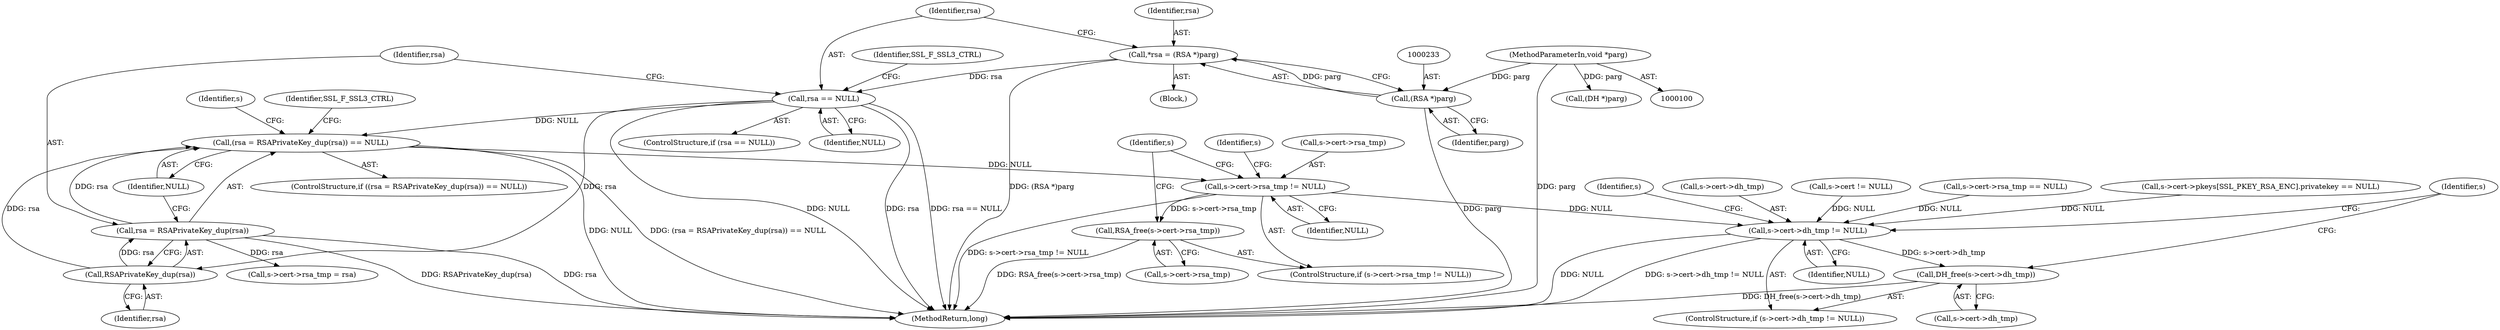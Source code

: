digraph "0_openssl_c5b831f21d0d29d1e517d139d9d101763f60c9a2@pointer" {
"1000259" [label="(Call,s->cert->rsa_tmp != NULL)"];
"1000246" [label="(Call,(rsa = RSAPrivateKey_dup(rsa)) == NULL)"];
"1000247" [label="(Call,rsa = RSAPrivateKey_dup(rsa))"];
"1000249" [label="(Call,RSAPrivateKey_dup(rsa))"];
"1000236" [label="(Call,rsa == NULL)"];
"1000230" [label="(Call,*rsa = (RSA *)parg)"];
"1000232" [label="(Call,(RSA *)parg)"];
"1000104" [label="(MethodParameterIn,void *parg)"];
"1000266" [label="(Call,RSA_free(s->cert->rsa_tmp))"];
"1000349" [label="(Call,s->cert->dh_tmp != NULL)"];
"1000356" [label="(Call,DH_free(s->cert->dh_tmp))"];
"1000296" [label="(Call,(DH *)parg)"];
"1000236" [label="(Call,rsa == NULL)"];
"1000249" [label="(Call,RSAPrivateKey_dup(rsa))"];
"1000230" [label="(Call,*rsa = (RSA *)parg)"];
"1000350" [label="(Call,s->cert->dh_tmp)"];
"1000365" [label="(Identifier,s)"];
"1000275" [label="(Identifier,s)"];
"1000266" [label="(Call,RSA_free(s->cert->rsa_tmp))"];
"1000184" [label="(Call,s->cert != NULL)"];
"1000251" [label="(Identifier,NULL)"];
"1000231" [label="(Identifier,rsa)"];
"1000356" [label="(Call,DH_free(s->cert->dh_tmp))"];
"1000235" [label="(ControlStructure,if (rsa == NULL))"];
"1000247" [label="(Call,rsa = RSAPrivateKey_dup(rsa))"];
"1000246" [label="(Call,(rsa = RSAPrivateKey_dup(rsa)) == NULL)"];
"1000254" [label="(Identifier,SSL_F_SSL3_CTRL)"];
"1000267" [label="(Call,s->cert->rsa_tmp)"];
"1000241" [label="(Identifier,SSL_F_SSL3_CTRL)"];
"1000228" [label="(Block,)"];
"1000190" [label="(Call,s->cert->rsa_tmp == NULL)"];
"1000260" [label="(Call,s->cert->rsa_tmp)"];
"1000248" [label="(Identifier,rsa)"];
"1000258" [label="(ControlStructure,if (s->cert->rsa_tmp != NULL))"];
"1000355" [label="(Identifier,NULL)"];
"1000245" [label="(ControlStructure,if ((rsa = RSAPrivateKey_dup(rsa)) == NULL))"];
"1000372" [label="(MethodReturn,long)"];
"1000349" [label="(Call,s->cert->dh_tmp != NULL)"];
"1000269" [label="(Identifier,s)"];
"1000104" [label="(MethodParameterIn,void *parg)"];
"1000262" [label="(Identifier,s)"];
"1000198" [label="(Call,s->cert->pkeys[SSL_PKEY_RSA_ENC].privatekey == NULL)"];
"1000250" [label="(Identifier,rsa)"];
"1000265" [label="(Identifier,NULL)"];
"1000272" [label="(Call,s->cert->rsa_tmp = rsa)"];
"1000238" [label="(Identifier,NULL)"];
"1000357" [label="(Call,s->cert->dh_tmp)"];
"1000234" [label="(Identifier,parg)"];
"1000232" [label="(Call,(RSA *)parg)"];
"1000237" [label="(Identifier,rsa)"];
"1000348" [label="(ControlStructure,if (s->cert->dh_tmp != NULL))"];
"1000259" [label="(Call,s->cert->rsa_tmp != NULL)"];
"1000359" [label="(Identifier,s)"];
"1000259" -> "1000258"  [label="AST: "];
"1000259" -> "1000265"  [label="CFG: "];
"1000260" -> "1000259"  [label="AST: "];
"1000265" -> "1000259"  [label="AST: "];
"1000269" -> "1000259"  [label="CFG: "];
"1000275" -> "1000259"  [label="CFG: "];
"1000259" -> "1000372"  [label="DDG: s->cert->rsa_tmp != NULL"];
"1000246" -> "1000259"  [label="DDG: NULL"];
"1000259" -> "1000266"  [label="DDG: s->cert->rsa_tmp"];
"1000259" -> "1000349"  [label="DDG: NULL"];
"1000246" -> "1000245"  [label="AST: "];
"1000246" -> "1000251"  [label="CFG: "];
"1000247" -> "1000246"  [label="AST: "];
"1000251" -> "1000246"  [label="AST: "];
"1000254" -> "1000246"  [label="CFG: "];
"1000262" -> "1000246"  [label="CFG: "];
"1000246" -> "1000372"  [label="DDG: NULL"];
"1000246" -> "1000372"  [label="DDG: (rsa = RSAPrivateKey_dup(rsa)) == NULL"];
"1000247" -> "1000246"  [label="DDG: rsa"];
"1000249" -> "1000246"  [label="DDG: rsa"];
"1000236" -> "1000246"  [label="DDG: NULL"];
"1000247" -> "1000249"  [label="CFG: "];
"1000248" -> "1000247"  [label="AST: "];
"1000249" -> "1000247"  [label="AST: "];
"1000251" -> "1000247"  [label="CFG: "];
"1000247" -> "1000372"  [label="DDG: rsa"];
"1000247" -> "1000372"  [label="DDG: RSAPrivateKey_dup(rsa)"];
"1000249" -> "1000247"  [label="DDG: rsa"];
"1000247" -> "1000272"  [label="DDG: rsa"];
"1000249" -> "1000250"  [label="CFG: "];
"1000250" -> "1000249"  [label="AST: "];
"1000236" -> "1000249"  [label="DDG: rsa"];
"1000236" -> "1000235"  [label="AST: "];
"1000236" -> "1000238"  [label="CFG: "];
"1000237" -> "1000236"  [label="AST: "];
"1000238" -> "1000236"  [label="AST: "];
"1000241" -> "1000236"  [label="CFG: "];
"1000248" -> "1000236"  [label="CFG: "];
"1000236" -> "1000372"  [label="DDG: rsa"];
"1000236" -> "1000372"  [label="DDG: rsa == NULL"];
"1000236" -> "1000372"  [label="DDG: NULL"];
"1000230" -> "1000236"  [label="DDG: rsa"];
"1000230" -> "1000228"  [label="AST: "];
"1000230" -> "1000232"  [label="CFG: "];
"1000231" -> "1000230"  [label="AST: "];
"1000232" -> "1000230"  [label="AST: "];
"1000237" -> "1000230"  [label="CFG: "];
"1000230" -> "1000372"  [label="DDG: (RSA *)parg"];
"1000232" -> "1000230"  [label="DDG: parg"];
"1000232" -> "1000234"  [label="CFG: "];
"1000233" -> "1000232"  [label="AST: "];
"1000234" -> "1000232"  [label="AST: "];
"1000232" -> "1000372"  [label="DDG: parg"];
"1000104" -> "1000232"  [label="DDG: parg"];
"1000104" -> "1000100"  [label="AST: "];
"1000104" -> "1000372"  [label="DDG: parg"];
"1000104" -> "1000296"  [label="DDG: parg"];
"1000266" -> "1000258"  [label="AST: "];
"1000266" -> "1000267"  [label="CFG: "];
"1000267" -> "1000266"  [label="AST: "];
"1000275" -> "1000266"  [label="CFG: "];
"1000266" -> "1000372"  [label="DDG: RSA_free(s->cert->rsa_tmp)"];
"1000349" -> "1000348"  [label="AST: "];
"1000349" -> "1000355"  [label="CFG: "];
"1000350" -> "1000349"  [label="AST: "];
"1000355" -> "1000349"  [label="AST: "];
"1000359" -> "1000349"  [label="CFG: "];
"1000365" -> "1000349"  [label="CFG: "];
"1000349" -> "1000372"  [label="DDG: s->cert->dh_tmp != NULL"];
"1000349" -> "1000372"  [label="DDG: NULL"];
"1000184" -> "1000349"  [label="DDG: NULL"];
"1000198" -> "1000349"  [label="DDG: NULL"];
"1000190" -> "1000349"  [label="DDG: NULL"];
"1000349" -> "1000356"  [label="DDG: s->cert->dh_tmp"];
"1000356" -> "1000348"  [label="AST: "];
"1000356" -> "1000357"  [label="CFG: "];
"1000357" -> "1000356"  [label="AST: "];
"1000365" -> "1000356"  [label="CFG: "];
"1000356" -> "1000372"  [label="DDG: DH_free(s->cert->dh_tmp)"];
}
